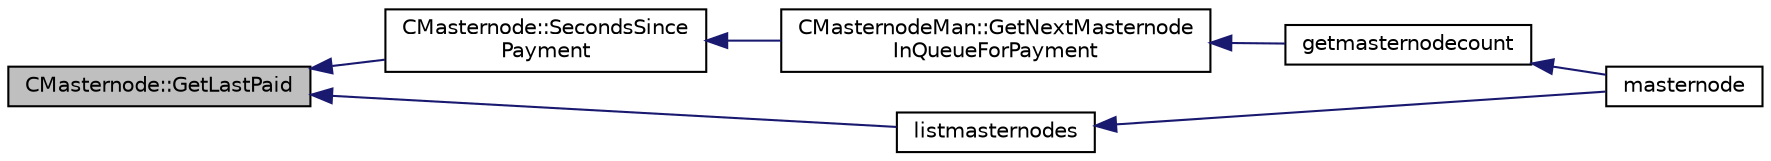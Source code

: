 digraph "CMasternode::GetLastPaid"
{
  edge [fontname="Helvetica",fontsize="10",labelfontname="Helvetica",labelfontsize="10"];
  node [fontname="Helvetica",fontsize="10",shape=record];
  rankdir="LR";
  Node97 [label="CMasternode::GetLastPaid",height=0.2,width=0.4,color="black", fillcolor="grey75", style="filled", fontcolor="black"];
  Node97 -> Node98 [dir="back",color="midnightblue",fontsize="10",style="solid",fontname="Helvetica"];
  Node98 [label="CMasternode::SecondsSince\lPayment",height=0.2,width=0.4,color="black", fillcolor="white", style="filled",URL="$class_c_masternode.html#a7579b584c45fe164b39a3adc15f1ebe9"];
  Node98 -> Node99 [dir="back",color="midnightblue",fontsize="10",style="solid",fontname="Helvetica"];
  Node99 [label="CMasternodeMan::GetNextMasternode\lInQueueForPayment",height=0.2,width=0.4,color="black", fillcolor="white", style="filled",URL="$class_c_masternode_man.html#af90f3376d7f264536207b08e2fc395d8",tooltip="Find an entry in the masternode list that is next to be paid. "];
  Node99 -> Node100 [dir="back",color="midnightblue",fontsize="10",style="solid",fontname="Helvetica"];
  Node100 [label="getmasternodecount",height=0.2,width=0.4,color="black", fillcolor="white", style="filled",URL="$rpcmasternode_8cpp.html#af5cafe7e6498c3c5629dfc95bbf8d6cd"];
  Node100 -> Node101 [dir="back",color="midnightblue",fontsize="10",style="solid",fontname="Helvetica"];
  Node101 [label="masternode",height=0.2,width=0.4,color="black", fillcolor="white", style="filled",URL="$rpcmasternode_8cpp.html#a30609e443aeb47c29ed0878d16b1b5e1"];
  Node97 -> Node102 [dir="back",color="midnightblue",fontsize="10",style="solid",fontname="Helvetica"];
  Node102 [label="listmasternodes",height=0.2,width=0.4,color="black", fillcolor="white", style="filled",URL="$rpcmasternode_8cpp.html#a7670cc32a8bffbd99760becd8d33357a"];
  Node102 -> Node101 [dir="back",color="midnightblue",fontsize="10",style="solid",fontname="Helvetica"];
}
